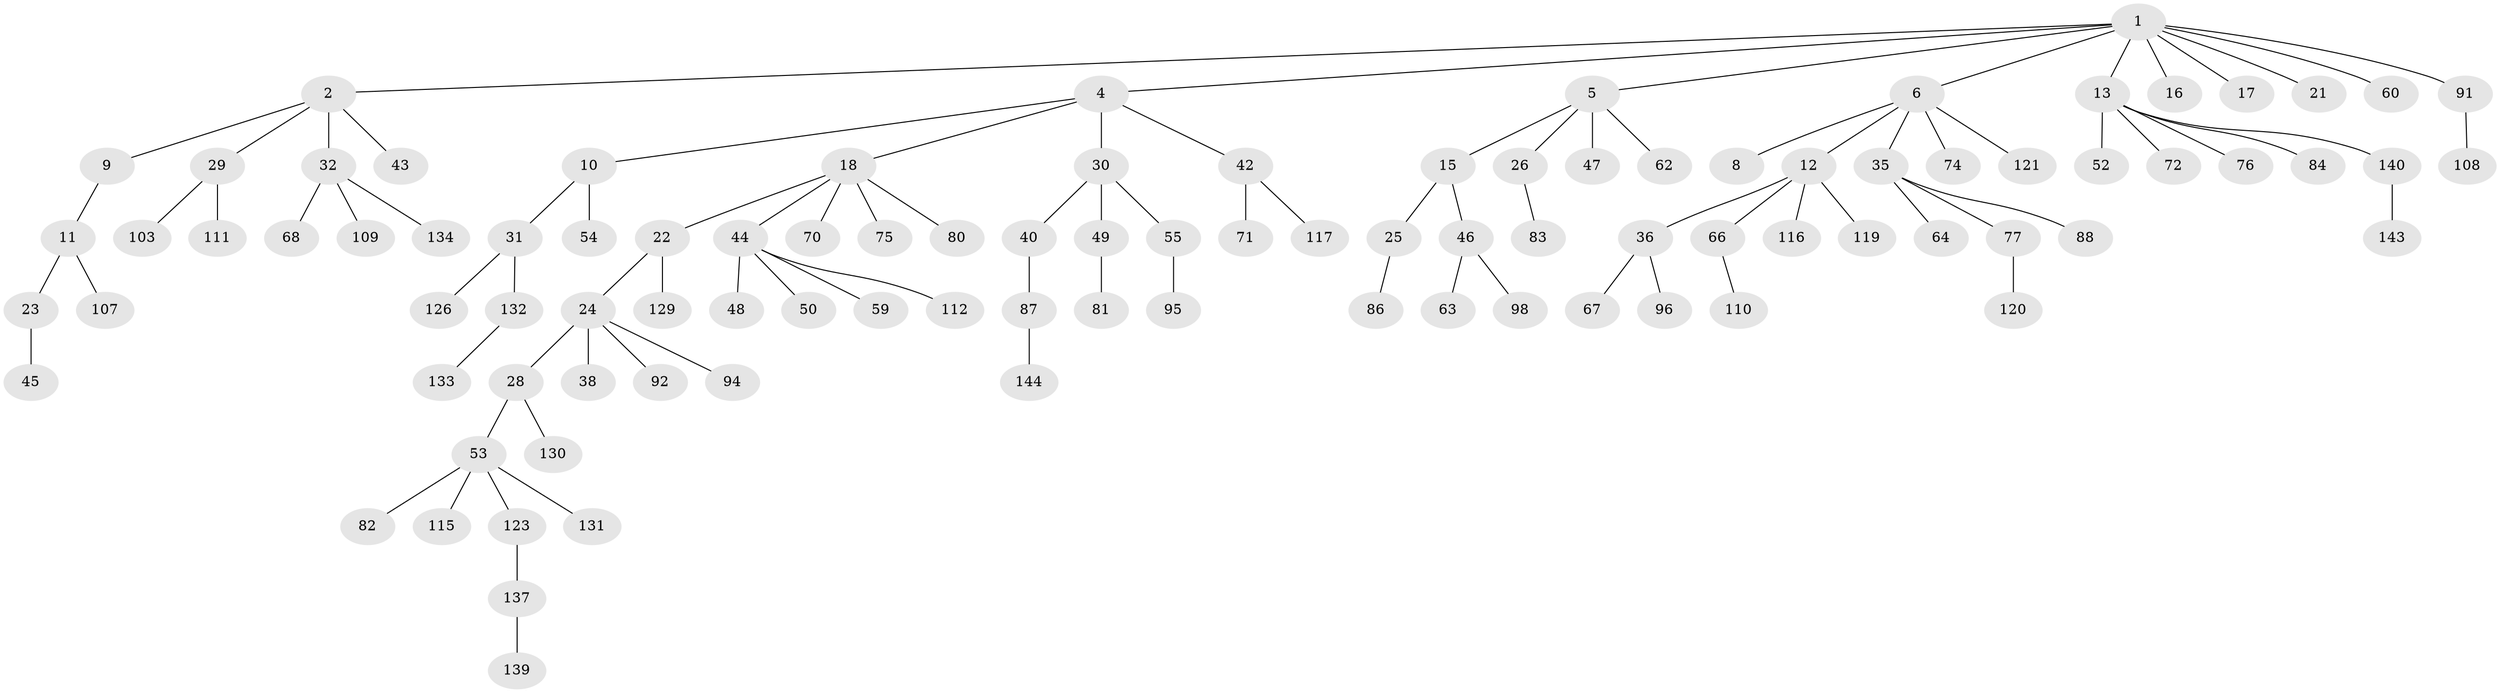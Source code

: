 // original degree distribution, {7: 0.006944444444444444, 5: 0.05555555555555555, 3: 0.11805555555555555, 2: 0.2708333333333333, 4: 0.04861111111111111, 6: 0.013888888888888888, 1: 0.4861111111111111}
// Generated by graph-tools (version 1.1) at 2025/42/03/06/25 10:42:05]
// undirected, 98 vertices, 97 edges
graph export_dot {
graph [start="1"]
  node [color=gray90,style=filled];
  1 [super="+3"];
  2 [super="+27"];
  4;
  5;
  6 [super="+7"];
  8 [super="+125"];
  9 [super="+33"];
  10 [super="+14"];
  11 [super="+20"];
  12;
  13 [super="+37"];
  15 [super="+19"];
  16;
  17;
  18 [super="+57"];
  21 [super="+34"];
  22 [super="+118"];
  23 [super="+128"];
  24 [super="+61"];
  25 [super="+41"];
  26 [super="+142"];
  28;
  29 [super="+93"];
  30 [super="+39"];
  31 [super="+51"];
  32 [super="+124"];
  35 [super="+69"];
  36 [super="+85"];
  38;
  40 [super="+141"];
  42 [super="+99"];
  43;
  44 [super="+58"];
  45 [super="+138"];
  46;
  47 [super="+102"];
  48;
  49;
  50;
  52;
  53 [super="+56"];
  54;
  55 [super="+73"];
  59;
  60 [super="+90"];
  62 [super="+106"];
  63 [super="+65"];
  64;
  66 [super="+89"];
  67 [super="+79"];
  68;
  70;
  71;
  72;
  74 [super="+78"];
  75 [super="+122"];
  76 [super="+100"];
  77 [super="+114"];
  80;
  81;
  82 [super="+101"];
  83;
  84 [super="+136"];
  86 [super="+127"];
  87;
  88;
  91 [super="+135"];
  92 [super="+97"];
  94;
  95;
  96 [super="+105"];
  98;
  103 [super="+104"];
  107;
  108;
  109;
  110 [super="+113"];
  111;
  112;
  115;
  116;
  117;
  119;
  120;
  121;
  123;
  126;
  129;
  130;
  131;
  132;
  133;
  134;
  137;
  139;
  140;
  143;
  144;
  1 -- 2;
  1 -- 4;
  1 -- 5;
  1 -- 6;
  1 -- 21;
  1 -- 60;
  1 -- 16;
  1 -- 17;
  1 -- 91;
  1 -- 13;
  2 -- 9;
  2 -- 32;
  2 -- 43;
  2 -- 29;
  4 -- 10;
  4 -- 18;
  4 -- 30;
  4 -- 42;
  5 -- 15;
  5 -- 26;
  5 -- 47;
  5 -- 62;
  6 -- 12;
  6 -- 35;
  6 -- 121;
  6 -- 8;
  6 -- 74;
  9 -- 11;
  10 -- 31;
  10 -- 54;
  11 -- 107;
  11 -- 23;
  12 -- 36;
  12 -- 66;
  12 -- 116;
  12 -- 119;
  13 -- 72;
  13 -- 76;
  13 -- 84;
  13 -- 140;
  13 -- 52;
  15 -- 46;
  15 -- 25;
  18 -- 22;
  18 -- 44;
  18 -- 70;
  18 -- 80;
  18 -- 75;
  22 -- 24;
  22 -- 129;
  23 -- 45;
  24 -- 28;
  24 -- 38;
  24 -- 92;
  24 -- 94;
  25 -- 86;
  26 -- 83;
  28 -- 53;
  28 -- 130;
  29 -- 103;
  29 -- 111;
  30 -- 40;
  30 -- 49;
  30 -- 55;
  31 -- 126;
  31 -- 132;
  32 -- 68;
  32 -- 109;
  32 -- 134;
  35 -- 64;
  35 -- 88;
  35 -- 77;
  36 -- 67;
  36 -- 96;
  40 -- 87;
  42 -- 71;
  42 -- 117;
  44 -- 48;
  44 -- 50;
  44 -- 59;
  44 -- 112;
  46 -- 63;
  46 -- 98;
  49 -- 81;
  53 -- 82;
  53 -- 115;
  53 -- 123;
  53 -- 131;
  55 -- 95;
  66 -- 110;
  77 -- 120;
  87 -- 144;
  91 -- 108;
  123 -- 137;
  132 -- 133;
  137 -- 139;
  140 -- 143;
}
